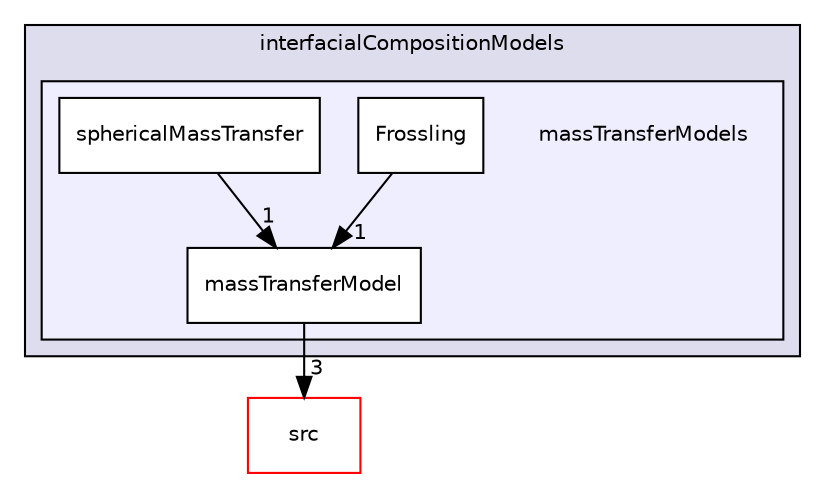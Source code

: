 digraph "applications/solvers/multiphase/reactingEulerFoam/interfacialCompositionModels/massTransferModels" {
  bgcolor=transparent;
  compound=true
  node [ fontsize="10", fontname="Helvetica"];
  edge [ labelfontsize="10", labelfontname="Helvetica"];
  subgraph clusterdir_ac187bbca992c8e90ac4c7812a06e744 {
    graph [ bgcolor="#ddddee", pencolor="black", label="interfacialCompositionModels" fontname="Helvetica", fontsize="10", URL="dir_ac187bbca992c8e90ac4c7812a06e744.html"]
  subgraph clusterdir_15c321a6e888c3fb921fa4e5c6c5a002 {
    graph [ bgcolor="#eeeeff", pencolor="black", label="" URL="dir_15c321a6e888c3fb921fa4e5c6c5a002.html"];
    dir_15c321a6e888c3fb921fa4e5c6c5a002 [shape=plaintext label="massTransferModels"];
    dir_b4446df2673a291c29ac66436e4ca239 [shape=box label="Frossling" color="black" fillcolor="white" style="filled" URL="dir_b4446df2673a291c29ac66436e4ca239.html"];
    dir_e1facee6e54583c9f2b39bbc6aa52472 [shape=box label="massTransferModel" color="black" fillcolor="white" style="filled" URL="dir_e1facee6e54583c9f2b39bbc6aa52472.html"];
    dir_47704b4b3efd110cb59d3189ad7d334a [shape=box label="sphericalMassTransfer" color="black" fillcolor="white" style="filled" URL="dir_47704b4b3efd110cb59d3189ad7d334a.html"];
  }
  }
  dir_68267d1309a1af8e8297ef4c3efbcdba [shape=box label="src" color="red" URL="dir_68267d1309a1af8e8297ef4c3efbcdba.html"];
  dir_e1facee6e54583c9f2b39bbc6aa52472->dir_68267d1309a1af8e8297ef4c3efbcdba [headlabel="3", labeldistance=1.5 headhref="dir_000230_000736.html"];
  dir_47704b4b3efd110cb59d3189ad7d334a->dir_e1facee6e54583c9f2b39bbc6aa52472 [headlabel="1", labeldistance=1.5 headhref="dir_000231_000230.html"];
  dir_b4446df2673a291c29ac66436e4ca239->dir_e1facee6e54583c9f2b39bbc6aa52472 [headlabel="1", labeldistance=1.5 headhref="dir_000229_000230.html"];
}
